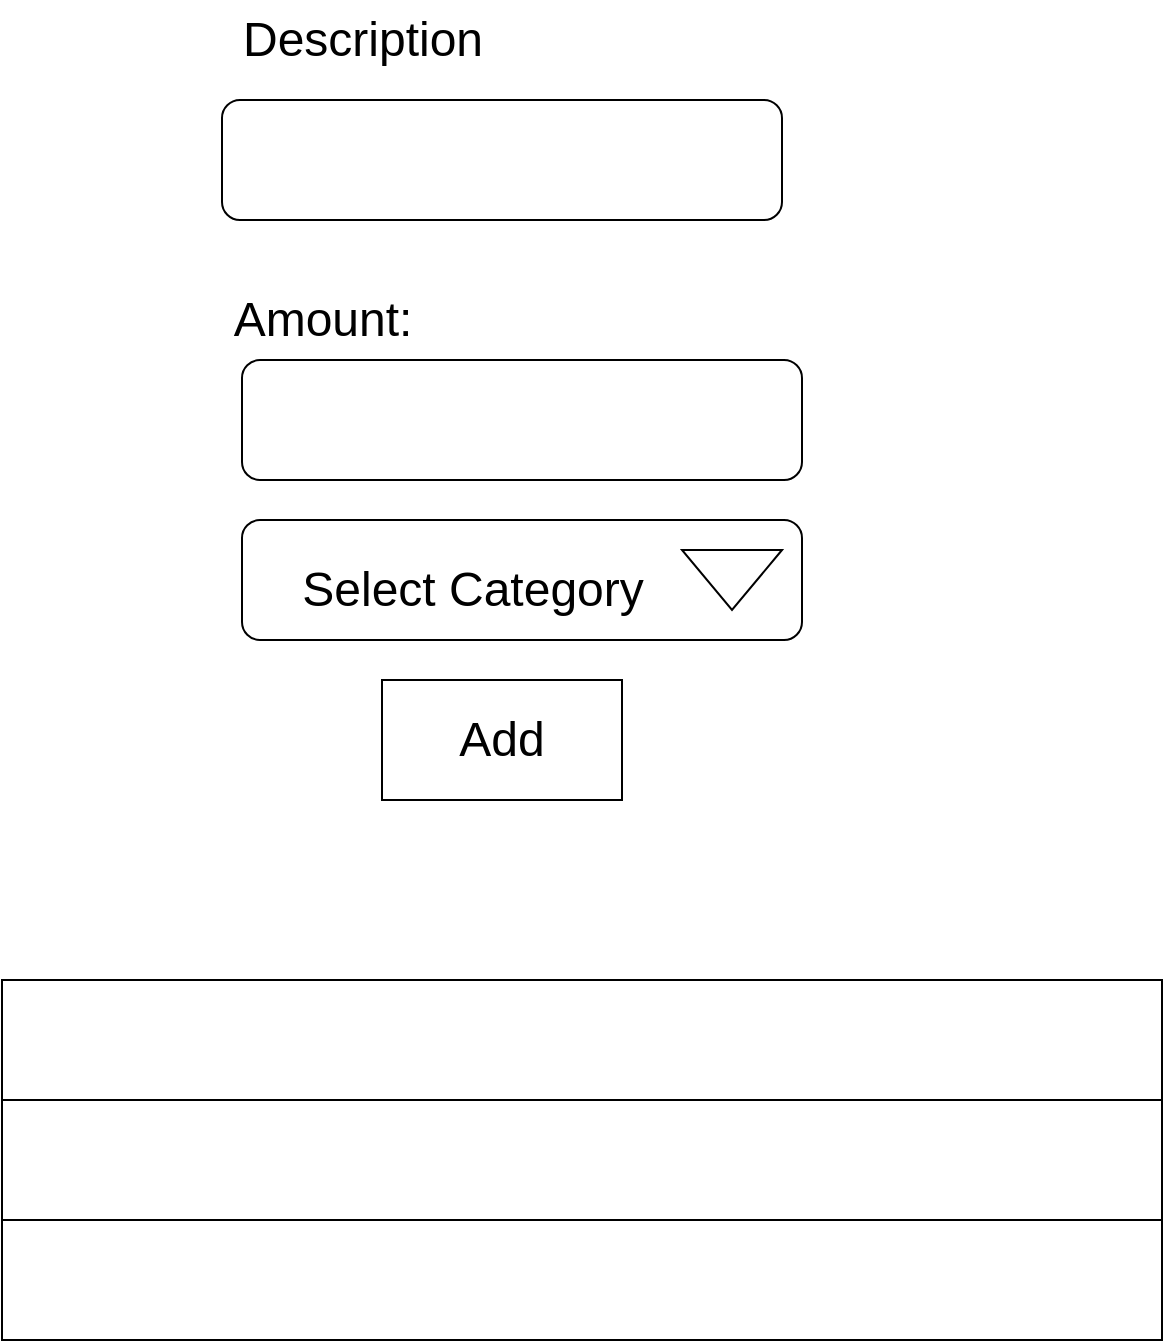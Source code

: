 <mxfile>
    <diagram id="nnMDBH_W5xG6DSyTZioB" name="Page-1">
        <mxGraphModel dx="1076" dy="594" grid="1" gridSize="10" guides="1" tooltips="1" connect="1" arrows="1" fold="1" page="1" pageScale="1" pageWidth="850" pageHeight="1100" math="0" shadow="0">
            <root>
                <mxCell id="0"/>
                <mxCell id="1" parent="0"/>
                <mxCell id="2" value="" style="rounded=1;whiteSpace=wrap;html=1;" parent="1" vertex="1">
                    <mxGeometry x="270" y="80" width="280" height="60" as="geometry"/>
                </mxCell>
                <mxCell id="3" value="" style="rounded=1;whiteSpace=wrap;html=1;" parent="1" vertex="1">
                    <mxGeometry x="280" y="210" width="280" height="60" as="geometry"/>
                </mxCell>
                <mxCell id="4" value="" style="rounded=1;whiteSpace=wrap;html=1;" parent="1" vertex="1">
                    <mxGeometry x="280" y="290" width="280" height="60" as="geometry"/>
                </mxCell>
                <mxCell id="5" value="" style="triangle;whiteSpace=wrap;html=1;rotation=90;" parent="1" vertex="1">
                    <mxGeometry x="510" y="295" width="30" height="50" as="geometry"/>
                </mxCell>
                <mxCell id="6" value="&lt;font style=&quot;font-size: 24px;&quot;&gt;Add&lt;/font&gt;" style="rounded=0;whiteSpace=wrap;html=1;" parent="1" vertex="1">
                    <mxGeometry x="350" y="370" width="120" height="60" as="geometry"/>
                </mxCell>
                <mxCell id="8" value="Select Category" style="text;html=1;align=center;verticalAlign=middle;resizable=0;points=[];autosize=1;strokeColor=none;fillColor=none;fontSize=24;" parent="1" vertex="1">
                    <mxGeometry x="300" y="305" width="190" height="40" as="geometry"/>
                </mxCell>
                <mxCell id="9" value="Amount:" style="text;html=1;align=center;verticalAlign=middle;resizable=0;points=[];autosize=1;strokeColor=none;fillColor=none;fontSize=24;" parent="1" vertex="1">
                    <mxGeometry x="265" y="170" width="110" height="40" as="geometry"/>
                </mxCell>
                <mxCell id="10" value="Description" style="text;html=1;align=center;verticalAlign=middle;resizable=0;points=[];autosize=1;strokeColor=none;fillColor=none;fontSize=24;" parent="1" vertex="1">
                    <mxGeometry x="270" y="30" width="140" height="40" as="geometry"/>
                </mxCell>
                <mxCell id="11" value="" style="rounded=0;whiteSpace=wrap;html=1;fontSize=24;" parent="1" vertex="1">
                    <mxGeometry x="160" y="520" width="580" height="60" as="geometry"/>
                </mxCell>
                <mxCell id="13" value="" style="rounded=0;whiteSpace=wrap;html=1;fontSize=24;" parent="1" vertex="1">
                    <mxGeometry x="160" y="580" width="580" height="60" as="geometry"/>
                </mxCell>
                <mxCell id="14" value="" style="rounded=0;whiteSpace=wrap;html=1;fontSize=24;" parent="1" vertex="1">
                    <mxGeometry x="160" y="640" width="580" height="60" as="geometry"/>
                </mxCell>
            </root>
        </mxGraphModel>
    </diagram>
    <diagram id="plJlTx-sZV-Yebd6r-SS" name="Page-2">
        <mxGraphModel dx="506" dy="594" grid="1" gridSize="10" guides="1" tooltips="1" connect="1" arrows="1" fold="1" page="1" pageScale="1" pageWidth="850" pageHeight="1100" math="0" shadow="0">
            <root>
                <mxCell id="0"/>
                <mxCell id="1" parent="0"/>
                <mxCell id="7BUX8MGOf9ftbOJPBdq9-4" style="edgeStyle=none;html=1;fontSize=24;" parent="1" source="7BUX8MGOf9ftbOJPBdq9-1" edge="1">
                    <mxGeometry relative="1" as="geometry">
                        <mxPoint x="260" y="260" as="targetPoint"/>
                    </mxGeometry>
                </mxCell>
                <mxCell id="7BUX8MGOf9ftbOJPBdq9-5" style="edgeStyle=none;html=1;fontSize=24;" parent="1" source="7BUX8MGOf9ftbOJPBdq9-1" target="7BUX8MGOf9ftbOJPBdq9-3" edge="1">
                    <mxGeometry relative="1" as="geometry"/>
                </mxCell>
                <mxCell id="7BUX8MGOf9ftbOJPBdq9-9" style="edgeStyle=none;html=1;fontSize=24;" parent="1" source="7BUX8MGOf9ftbOJPBdq9-1" target="7BUX8MGOf9ftbOJPBdq9-6" edge="1">
                    <mxGeometry relative="1" as="geometry"/>
                </mxCell>
                <mxCell id="7BUX8MGOf9ftbOJPBdq9-1" value="App" style="rounded=0;whiteSpace=wrap;html=1;fontSize=24;" parent="1" vertex="1">
                    <mxGeometry x="280" y="100" width="230" height="60" as="geometry"/>
                </mxCell>
                <mxCell id="7BUX8MGOf9ftbOJPBdq9-2" value="AddExpense" style="rounded=0;whiteSpace=wrap;html=1;fontSize=24;" parent="1" vertex="1">
                    <mxGeometry x="130" y="270" width="180" height="60" as="geometry"/>
                </mxCell>
                <mxCell id="7BUX8MGOf9ftbOJPBdq9-3" value="ExpensesList" style="rounded=0;whiteSpace=wrap;html=1;fontSize=24;" parent="1" vertex="1">
                    <mxGeometry x="520" y="270" width="290" height="60" as="geometry"/>
                </mxCell>
                <mxCell id="7BUX8MGOf9ftbOJPBdq9-6" value="expenses" style="whiteSpace=wrap;html=1;aspect=fixed;fontSize=24;" parent="1" vertex="1">
                    <mxGeometry x="640" y="40" width="130" height="130" as="geometry"/>
                </mxCell>
                <mxCell id="7BUX8MGOf9ftbOJPBdq9-7" value="State" style="text;html=1;align=center;verticalAlign=middle;resizable=0;points=[];autosize=1;strokeColor=none;fillColor=none;fontSize=24;" parent="1" vertex="1">
                    <mxGeometry x="640" width="80" height="40" as="geometry"/>
                </mxCell>
                <mxCell id="7BUX8MGOf9ftbOJPBdq9-8" value="expenses" style="text;html=1;align=center;verticalAlign=middle;resizable=0;points=[];autosize=1;strokeColor=none;fillColor=none;fontSize=24;" parent="1" vertex="1">
                    <mxGeometry x="570" y="220" width="130" height="40" as="geometry"/>
                </mxCell>
                <mxCell id="7BUX8MGOf9ftbOJPBdq9-10" value="[expenses, setExpenses]" style="text;html=1;align=center;verticalAlign=middle;resizable=0;points=[];autosize=1;strokeColor=none;fillColor=none;fontSize=24;" parent="1" vertex="1">
                    <mxGeometry x="120" y="30" width="290" height="40" as="geometry"/>
                </mxCell>
                <mxCell id="7BUX8MGOf9ftbOJPBdq9-11" value="useState([ ])" style="text;html=1;align=center;verticalAlign=middle;resizable=0;points=[];autosize=1;strokeColor=none;fillColor=none;fontSize=24;" parent="1" vertex="1">
                    <mxGeometry x="460" y="30" width="150" height="40" as="geometry"/>
                </mxCell>
            </root>
        </mxGraphModel>
    </diagram>
    <diagram id="RWGvFp2mfD04Mc1-Hj0s" name="Page-3">
        <mxGraphModel dx="1076" dy="594" grid="1" gridSize="10" guides="1" tooltips="1" connect="1" arrows="1" fold="1" page="1" pageScale="1" pageWidth="850" pageHeight="1100" math="0" shadow="0">
            <root>
                <mxCell id="0"/>
                <mxCell id="1" parent="0"/>
                <mxCell id="0SJLz7mzPOtmIvCnRgw_-1" value="" style="whiteSpace=wrap;html=1;aspect=fixed;" parent="1" vertex="1">
                    <mxGeometry x="310" y="80" width="290" height="290" as="geometry"/>
                </mxCell>
                <mxCell id="0SJLz7mzPOtmIvCnRgw_-2" value="&lt;font style=&quot;font-size: 24px;&quot;&gt;App&lt;/font&gt;" style="text;html=1;align=center;verticalAlign=middle;resizable=0;points=[];autosize=1;strokeColor=none;fillColor=none;" parent="1" vertex="1">
                    <mxGeometry x="390" y="40" width="70" height="40" as="geometry"/>
                </mxCell>
                <mxCell id="0SJLz7mzPOtmIvCnRgw_-3" value="AddExpense" style="rounded=0;whiteSpace=wrap;html=1;fontSize=24;" parent="1" vertex="1">
                    <mxGeometry x="360" y="120" width="165" height="70" as="geometry"/>
                </mxCell>
                <mxCell id="0SJLz7mzPOtmIvCnRgw_-5" value="ExpensesList" style="rounded=0;whiteSpace=wrap;html=1;fontSize=24;" parent="1" vertex="1">
                    <mxGeometry x="360" y="205" width="165" height="70" as="geometry"/>
                </mxCell>
                <mxCell id="0SJLz7mzPOtmIvCnRgw_-6" value="hook" style="text;html=1;align=center;verticalAlign=middle;resizable=0;points=[];autosize=1;strokeColor=none;fillColor=none;fontSize=24;" parent="1" vertex="1">
                    <mxGeometry x="50" y="70" width="80" height="40" as="geometry"/>
                </mxCell>
                <mxCell id="0SJLz7mzPOtmIvCnRgw_-7" value="expenses -&amp;gt; state" style="text;html=1;align=center;verticalAlign=middle;resizable=0;points=[];autosize=1;strokeColor=none;fillColor=none;fontSize=24;" parent="1" vertex="1">
                    <mxGeometry x="20" y="205" width="210" height="40" as="geometry"/>
                </mxCell>
                <mxCell id="0SJLz7mzPOtmIvCnRgw_-8" value="&amp;lt;AddExpenses /&amp;gt;" style="text;html=1;align=center;verticalAlign=middle;resizable=0;points=[];autosize=1;strokeColor=none;fillColor=none;fontSize=24;" parent="1" vertex="1">
                    <mxGeometry x="615" y="120" width="210" height="40" as="geometry"/>
                </mxCell>
                <mxCell id="0SJLz7mzPOtmIvCnRgw_-9" value="&amp;lt;ExpensesList&amp;nbsp; expenses={expenses} /&amp;gt;" style="text;html=1;align=center;verticalAlign=middle;resizable=0;points=[];autosize=1;strokeColor=none;fillColor=none;fontSize=24;" parent="1" vertex="1">
                    <mxGeometry x="600" y="170" width="460" height="40" as="geometry"/>
                </mxCell>
                <mxCell id="0SJLz7mzPOtmIvCnRgw_-10" value="[ ...]" style="text;html=1;align=center;verticalAlign=middle;resizable=0;points=[];autosize=1;strokeColor=none;fillColor=none;fontSize=24;" parent="1" vertex="1">
                    <mxGeometry x="485" width="60" height="40" as="geometry"/>
                </mxCell>
                <mxCell id="0SJLz7mzPOtmIvCnRgw_-11" value="[ ]" style="text;html=1;align=center;verticalAlign=middle;resizable=0;points=[];autosize=1;strokeColor=none;fillColor=none;fontSize=24;" parent="1" vertex="1">
                    <mxGeometry x="220" width="40" height="40" as="geometry"/>
                </mxCell>
                <mxCell id="0SJLz7mzPOtmIvCnRgw_-12" value="apres l'affichage" style="text;html=1;align=center;verticalAlign=middle;resizable=0;points=[];autosize=1;strokeColor=none;fillColor=none;fontSize=24;" parent="1" vertex="1">
                    <mxGeometry x="10" y="280" width="200" height="40" as="geometry"/>
                </mxCell>
            </root>
        </mxGraphModel>
    </diagram>
    <diagram id="h0Dx9Xsypw6qeyufmK7i" name="Page-4">
        <mxGraphModel dx="1076" dy="594" grid="1" gridSize="10" guides="1" tooltips="1" connect="1" arrows="1" fold="1" page="1" pageScale="1" pageWidth="850" pageHeight="1100" math="0" shadow="0">
            <root>
                <mxCell id="0"/>
                <mxCell id="1" parent="0"/>
                <mxCell id="aM8zKbaB2D5ls4CuD3Ow-6" style="edgeStyle=none;html=1;fontSize=18;" edge="1" parent="1" source="aM8zKbaB2D5ls4CuD3Ow-1" target="aM8zKbaB2D5ls4CuD3Ow-3">
                    <mxGeometry relative="1" as="geometry"/>
                </mxCell>
                <mxCell id="aM8zKbaB2D5ls4CuD3Ow-7" style="edgeStyle=none;html=1;entryX=0.394;entryY=-0.033;entryDx=0;entryDy=0;entryPerimeter=0;fontSize=18;" edge="1" parent="1" source="aM8zKbaB2D5ls4CuD3Ow-1" target="aM8zKbaB2D5ls4CuD3Ow-2">
                    <mxGeometry relative="1" as="geometry"/>
                </mxCell>
                <mxCell id="aM8zKbaB2D5ls4CuD3Ow-1" value="&lt;font style=&quot;font-size: 18px;&quot;&gt;App&lt;/font&gt;" style="rounded=0;whiteSpace=wrap;html=1;" vertex="1" parent="1">
                    <mxGeometry x="240" y="90" width="120" height="60" as="geometry"/>
                </mxCell>
                <mxCell id="aM8zKbaB2D5ls4CuD3Ow-11" style="edgeStyle=none;html=1;entryX=0;entryY=0.5;entryDx=0;entryDy=0;fontSize=18;" edge="1" parent="1" source="aM8zKbaB2D5ls4CuD3Ow-2" target="aM8zKbaB2D5ls4CuD3Ow-9">
                    <mxGeometry relative="1" as="geometry"/>
                </mxCell>
                <mxCell id="aM8zKbaB2D5ls4CuD3Ow-2" value="&lt;font style=&quot;font-size: 18px;&quot;&gt;AddExpense&lt;/font&gt;" style="rounded=0;whiteSpace=wrap;html=1;" vertex="1" parent="1">
                    <mxGeometry x="80" y="290" width="120" height="60" as="geometry"/>
                </mxCell>
                <mxCell id="aM8zKbaB2D5ls4CuD3Ow-3" value="&lt;font style=&quot;font-size: 18px;&quot;&gt;ExpenseList&lt;/font&gt;" style="rounded=0;whiteSpace=wrap;html=1;" vertex="1" parent="1">
                    <mxGeometry x="380" y="290" width="120" height="60" as="geometry"/>
                </mxCell>
                <mxCell id="aM8zKbaB2D5ls4CuD3Ow-4" value="[ ]" style="whiteSpace=wrap;html=1;aspect=fixed;fontSize=18;" vertex="1" parent="1">
                    <mxGeometry x="610" y="60" width="80" height="80" as="geometry"/>
                </mxCell>
                <mxCell id="aM8zKbaB2D5ls4CuD3Ow-5" value="data" style="text;html=1;align=center;verticalAlign=middle;resizable=0;points=[];autosize=1;strokeColor=none;fillColor=none;fontSize=18;" vertex="1" parent="1">
                    <mxGeometry x="610" y="150" width="60" height="40" as="geometry"/>
                </mxCell>
                <mxCell id="aM8zKbaB2D5ls4CuD3Ow-8" value="data" style="text;html=1;align=center;verticalAlign=middle;resizable=0;points=[];autosize=1;strokeColor=none;fillColor=none;fontSize=18;" vertex="1" parent="1">
                    <mxGeometry x="395" y="230" width="60" height="40" as="geometry"/>
                </mxCell>
                <mxCell id="aM8zKbaB2D5ls4CuD3Ow-15" style="edgeStyle=none;html=1;entryX=0;entryY=0;entryDx=0;entryDy=105;entryPerimeter=0;fontSize=18;" edge="1" parent="1" source="aM8zKbaB2D5ls4CuD3Ow-9" target="aM8zKbaB2D5ls4CuD3Ow-14">
                    <mxGeometry relative="1" as="geometry"/>
                </mxCell>
                <mxCell id="aM8zKbaB2D5ls4CuD3Ow-9" value="" style="whiteSpace=wrap;html=1;aspect=fixed;fontSize=18;" vertex="1" parent="1">
                    <mxGeometry x="230" y="470" width="80" height="80" as="geometry"/>
                </mxCell>
                <mxCell id="aM8zKbaB2D5ls4CuD3Ow-10" value="server" style="text;html=1;align=center;verticalAlign=middle;resizable=0;points=[];autosize=1;strokeColor=none;fillColor=none;fontSize=18;" vertex="1" parent="1">
                    <mxGeometry x="235" y="430" width="70" height="40" as="geometry"/>
                </mxCell>
                <mxCell id="aM8zKbaB2D5ls4CuD3Ow-12" value="{desc, amount, category}" style="text;html=1;align=center;verticalAlign=middle;resizable=0;points=[];autosize=1;strokeColor=none;fillColor=none;fontSize=18;" vertex="1" parent="1">
                    <mxGeometry x="190" y="390" width="220" height="40" as="geometry"/>
                </mxCell>
                <mxCell id="aM8zKbaB2D5ls4CuD3Ow-13" value="{desc, amount, category}" style="text;html=1;align=center;verticalAlign=middle;resizable=0;points=[];autosize=1;strokeColor=none;fillColor=none;fontSize=18;" vertex="1" parent="1">
                    <mxGeometry x="560" y="520" width="220" height="40" as="geometry"/>
                </mxCell>
                <mxCell id="aM8zKbaB2D5ls4CuD3Ow-14" value="[ ]" style="shape=cylinder3;whiteSpace=wrap;html=1;boundedLbl=1;backgroundOutline=1;size=15;fontSize=18;" vertex="1" parent="1">
                    <mxGeometry x="560" y="360" width="230" height="150" as="geometry"/>
                </mxCell>
                <mxCell id="aM8zKbaB2D5ls4CuD3Ow-16" value="{desc, amount, category}" style="text;html=1;align=center;verticalAlign=middle;resizable=0;points=[];autosize=1;strokeColor=none;fillColor=none;fontSize=18;" vertex="1" parent="1">
                    <mxGeometry x="550" y="180" width="220" height="40" as="geometry"/>
                </mxCell>
                <mxCell id="aM8zKbaB2D5ls4CuD3Ow-17" value="update&amp;nbsp;" style="text;html=1;align=center;verticalAlign=middle;resizable=0;points=[];autosize=1;strokeColor=none;fillColor=none;fontSize=18;" vertex="1" parent="1">
                    <mxGeometry x="300" y="10" width="80" height="40" as="geometry"/>
                </mxCell>
            </root>
        </mxGraphModel>
    </diagram>
</mxfile>